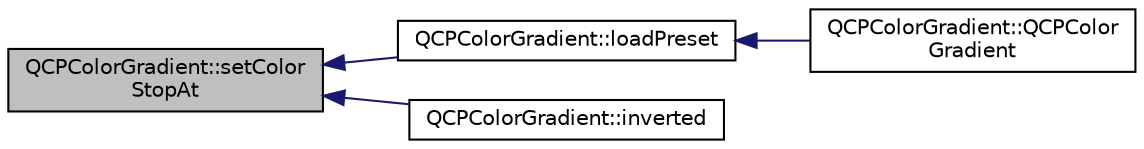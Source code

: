 digraph "QCPColorGradient::setColorStopAt"
{
  edge [fontname="Helvetica",fontsize="10",labelfontname="Helvetica",labelfontsize="10"];
  node [fontname="Helvetica",fontsize="10",shape=record];
  rankdir="LR";
  Node56 [label="QCPColorGradient::setColor\lStopAt",height=0.2,width=0.4,color="black", fillcolor="grey75", style="filled", fontcolor="black"];
  Node56 -> Node57 [dir="back",color="midnightblue",fontsize="10",style="solid",fontname="Helvetica"];
  Node57 [label="QCPColorGradient::loadPreset",height=0.2,width=0.4,color="black", fillcolor="white", style="filled",URL="$df/d78/class_q_c_p_color_gradient.html#aa0aeec1528241728b9671bf8e60b1622"];
  Node57 -> Node58 [dir="back",color="midnightblue",fontsize="10",style="solid",fontname="Helvetica"];
  Node58 [label="QCPColorGradient::QCPColor\lGradient",height=0.2,width=0.4,color="black", fillcolor="white", style="filled",URL="$df/d78/class_q_c_p_color_gradient.html#a546e44df5fa1846400a582c041361c85"];
  Node56 -> Node59 [dir="back",color="midnightblue",fontsize="10",style="solid",fontname="Helvetica"];
  Node59 [label="QCPColorGradient::inverted",height=0.2,width=0.4,color="black", fillcolor="white", style="filled",URL="$df/d78/class_q_c_p_color_gradient.html#a9f72f501de429829ec446333316decda"];
}
